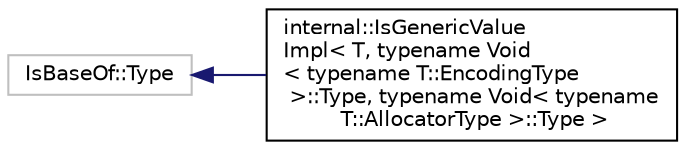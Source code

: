 digraph "Graphical Class Hierarchy"
{
 // LATEX_PDF_SIZE
  edge [fontname="Helvetica",fontsize="10",labelfontname="Helvetica",labelfontsize="10"];
  node [fontname="Helvetica",fontsize="10",shape=record];
  rankdir="LR";
  Node104 [label="IsBaseOf::Type",height=0.2,width=0.4,color="grey75", fillcolor="white", style="filled",tooltip=" "];
  Node104 -> Node0 [dir="back",color="midnightblue",fontsize="10",style="solid",fontname="Helvetica"];
  Node0 [label="internal::IsGenericValue\lImpl\< T, typename Void\l\< typename T::EncodingType\l \>::Type, typename Void\< typename\l T::AllocatorType \>::Type \>",height=0.2,width=0.4,color="black", fillcolor="white", style="filled",URL="$structinternal_1_1IsGenericValueImpl_3_01T_00_01typename_01Void_3_01typename_01T_1_1EncodingType794abcc01fcce01e300668fa57e4d036.html",tooltip=" "];
}
